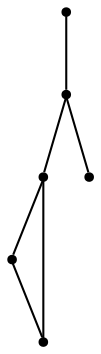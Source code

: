 graph {
  node [shape=point,comment="{\"directed\":false,\"doi\":\"10.1007/978-3-030-92931-2_11\",\"figure\":\"8 (1)\"}"]

  v0 [pos="846.2431835716701,950.5537592098617"]
  v1 [pos="712.8886062196765,817.2050129904171"]
  v2 [pos="846.2431835716701,883.8772877080729"]
  v3 [pos="779.5658948956733,817.2174761675394"]
  v4 [pos="712.8886062196765,750.5327382727612"]
  v5 [pos="712.8886062196765,950.5537592098617"]

  v0 -- v1 [id="-2",pos="846.2431835716701,950.5537592098617 712.8886062196765,817.2050129904171 712.8886062196765,817.2050129904171 712.8886062196765,817.2050129904171"]
  v0 -- v2 [id="-3",pos="846.2431835716701,950.5537592098617 846.2431835716701,883.8772877080729 846.2431835716701,883.8772877080729 846.2431835716701,883.8772877080729"]
  v3 -- v1 [id="-4",pos="779.5658948956733,817.2174761675394 712.8886062196765,817.2050129904171 712.8886062196765,817.2050129904171 712.8886062196765,817.2050129904171"]
  v4 -- v3 [id="-5",pos="712.8886062196765,750.5327382727612 779.5658948956733,817.2174761675394 779.5658948956733,817.2174761675394 779.5658948956733,817.2174761675394"]
  v1 -- v4 [id="-6",pos="712.8886062196765,817.2050129904171 712.8886062196765,750.5327382727612 712.8886062196765,750.5327382727612 712.8886062196765,750.5327382727612"]
  v5 -- v0 [id="-7",pos="712.8886062196765,950.5537592098617 846.2431835716701,950.5537592098617 846.2431835716701,950.5537592098617 846.2431835716701,950.5537592098617"]
}